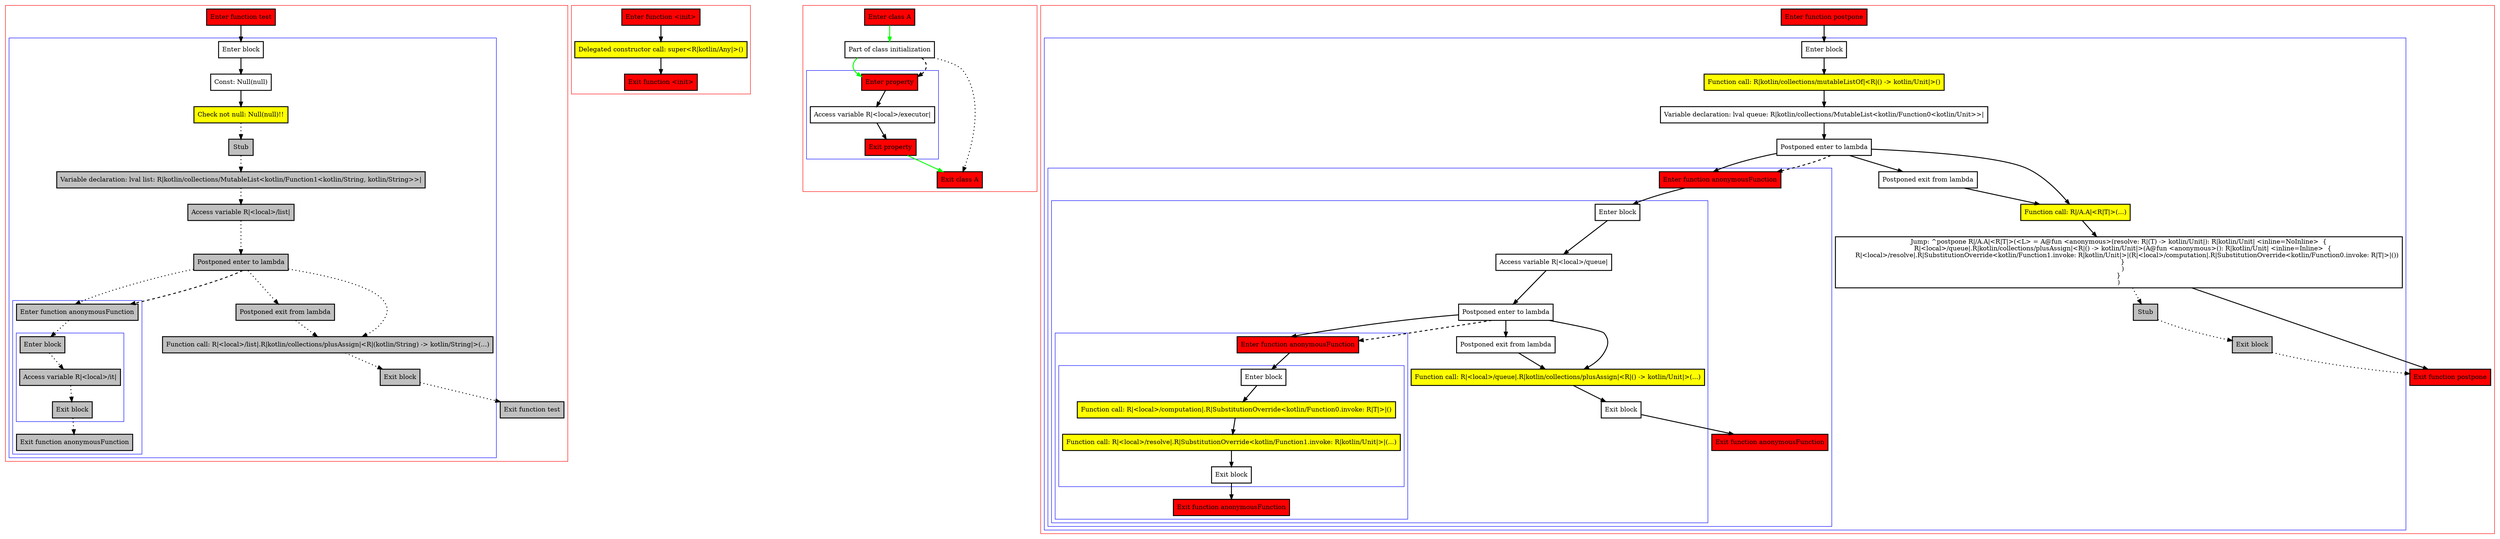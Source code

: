 digraph plusAssignWithLambdaInRhs_kt {
    graph [nodesep=3]
    node [shape=box penwidth=2]
    edge [penwidth=2]

    subgraph cluster_0 {
        color=red
        0 [label="Enter function test" style="filled" fillcolor=red];
        subgraph cluster_1 {
            color=blue
            1 [label="Enter block"];
            2 [label="Const: Null(null)"];
            3 [label="Check not null: Null(null)!!" style="filled" fillcolor=yellow];
            4 [label="Stub" style="filled" fillcolor=gray];
            5 [label="Variable declaration: lval list: R|kotlin/collections/MutableList<kotlin/Function1<kotlin/String, kotlin/String>>|" style="filled" fillcolor=gray];
            6 [label="Access variable R|<local>/list|" style="filled" fillcolor=gray];
            7 [label="Postponed enter to lambda" style="filled" fillcolor=gray];
            subgraph cluster_2 {
                color=blue
                12 [label="Enter function anonymousFunction" style="filled" fillcolor=red style="filled" fillcolor=gray];
                subgraph cluster_3 {
                    color=blue
                    13 [label="Enter block" style="filled" fillcolor=gray];
                    14 [label="Access variable R|<local>/it|" style="filled" fillcolor=gray];
                    15 [label="Exit block" style="filled" fillcolor=gray];
                }
                16 [label="Exit function anonymousFunction" style="filled" fillcolor=red style="filled" fillcolor=gray];
            }
            8 [label="Postponed exit from lambda" style="filled" fillcolor=gray];
            9 [label="Function call: R|<local>/list|.R|kotlin/collections/plusAssign|<R|(kotlin/String) -> kotlin/String|>(...)" style="filled" fillcolor=gray];
            10 [label="Exit block" style="filled" fillcolor=gray];
        }
        11 [label="Exit function test" style="filled" fillcolor=red style="filled" fillcolor=gray];
    }
    0 -> {1};
    1 -> {2};
    2 -> {3};
    3 -> {4} [style=dotted];
    4 -> {5} [style=dotted];
    5 -> {6} [style=dotted];
    6 -> {7} [style=dotted];
    7 -> {8 9 12} [style=dotted];
    7 -> {12} [style=dashed];
    8 -> {9} [style=dotted];
    9 -> {10} [style=dotted];
    10 -> {11} [style=dotted];
    12 -> {13} [style=dotted];
    13 -> {14} [style=dotted];
    14 -> {15} [style=dotted];
    15 -> {16} [style=dotted];

    subgraph cluster_4 {
        color=red
        17 [label="Enter function <init>" style="filled" fillcolor=red];
        18 [label="Delegated constructor call: super<R|kotlin/Any|>()" style="filled" fillcolor=yellow];
        19 [label="Exit function <init>" style="filled" fillcolor=red];
    }
    17 -> {18};
    18 -> {19};

    subgraph cluster_5 {
        color=red
        23 [label="Enter class A" style="filled" fillcolor=red];
        24 [label="Part of class initialization"];
        subgraph cluster_6 {
            color=blue
            20 [label="Enter property" style="filled" fillcolor=red];
            21 [label="Access variable R|<local>/executor|"];
            22 [label="Exit property" style="filled" fillcolor=red];
        }
        25 [label="Exit class A" style="filled" fillcolor=red];
    }
    23 -> {24} [color=green];
    24 -> {20} [color=green];
    24 -> {25} [style=dotted];
    24 -> {20} [style=dashed];
    20 -> {21};
    21 -> {22};
    22 -> {25} [color=green];

    subgraph cluster_7 {
        color=red
        26 [label="Enter function postpone" style="filled" fillcolor=red];
        subgraph cluster_8 {
            color=blue
            27 [label="Enter block"];
            28 [label="Function call: R|kotlin/collections/mutableListOf|<R|() -> kotlin/Unit|>()" style="filled" fillcolor=yellow];
            29 [label="Variable declaration: lval queue: R|kotlin/collections/MutableList<kotlin/Function0<kotlin/Unit>>|"];
            30 [label="Postponed enter to lambda"];
            subgraph cluster_9 {
                color=blue
                37 [label="Enter function anonymousFunction" style="filled" fillcolor=red];
                subgraph cluster_10 {
                    color=blue
                    38 [label="Enter block"];
                    39 [label="Access variable R|<local>/queue|"];
                    40 [label="Postponed enter to lambda"];
                    subgraph cluster_11 {
                        color=blue
                        45 [label="Enter function anonymousFunction" style="filled" fillcolor=red];
                        subgraph cluster_12 {
                            color=blue
                            46 [label="Enter block"];
                            47 [label="Function call: R|<local>/computation|.R|SubstitutionOverride<kotlin/Function0.invoke: R|T|>|()" style="filled" fillcolor=yellow];
                            48 [label="Function call: R|<local>/resolve|.R|SubstitutionOverride<kotlin/Function1.invoke: R|kotlin/Unit|>|(...)" style="filled" fillcolor=yellow];
                            49 [label="Exit block"];
                        }
                        50 [label="Exit function anonymousFunction" style="filled" fillcolor=red];
                    }
                    41 [label="Postponed exit from lambda"];
                    42 [label="Function call: R|<local>/queue|.R|kotlin/collections/plusAssign|<R|() -> kotlin/Unit|>(...)" style="filled" fillcolor=yellow];
                    43 [label="Exit block"];
                }
                44 [label="Exit function anonymousFunction" style="filled" fillcolor=red];
            }
            31 [label="Postponed exit from lambda"];
            32 [label="Function call: R|/A.A|<R|T|>(...)" style="filled" fillcolor=yellow];
            33 [label="Jump: ^postpone R|/A.A|<R|T|>(<L> = A@fun <anonymous>(resolve: R|(T) -> kotlin/Unit|): R|kotlin/Unit| <inline=NoInline>  {
    R|<local>/queue|.R|kotlin/collections/plusAssign|<R|() -> kotlin/Unit|>(A@fun <anonymous>(): R|kotlin/Unit| <inline=Inline>  {
        R|<local>/resolve|.R|SubstitutionOverride<kotlin/Function1.invoke: R|kotlin/Unit|>|(R|<local>/computation|.R|SubstitutionOverride<kotlin/Function0.invoke: R|T|>|())
    }
    )
}
)"];
            34 [label="Stub" style="filled" fillcolor=gray];
            35 [label="Exit block" style="filled" fillcolor=gray];
        }
        36 [label="Exit function postpone" style="filled" fillcolor=red];
    }
    26 -> {27};
    27 -> {28};
    28 -> {29};
    29 -> {30};
    30 -> {31 32 37};
    30 -> {37} [style=dashed];
    31 -> {32};
    32 -> {33};
    33 -> {36};
    33 -> {34} [style=dotted];
    34 -> {35} [style=dotted];
    35 -> {36} [style=dotted];
    37 -> {38};
    38 -> {39};
    39 -> {40};
    40 -> {41 42 45};
    40 -> {45} [style=dashed];
    41 -> {42};
    42 -> {43};
    43 -> {44};
    45 -> {46};
    46 -> {47};
    47 -> {48};
    48 -> {49};
    49 -> {50};

}
